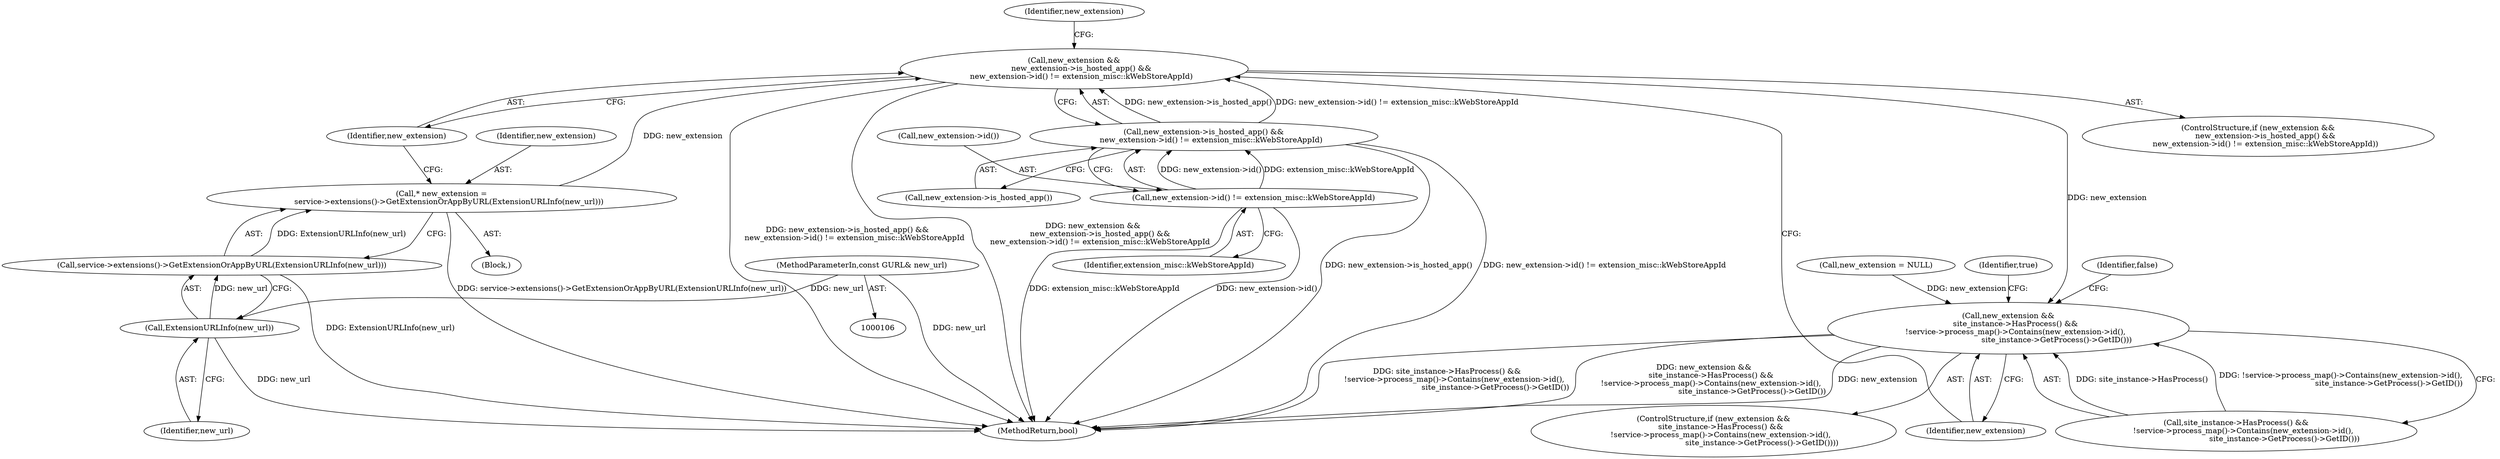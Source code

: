 digraph "0_Chrome_e9841fbdaf41b4a2baaa413f94d5c0197f9261f4@pointer" {
"1000155" [label="(Call,new_extension &&\n      new_extension->is_hosted_app() &&\n      new_extension->id() != extension_misc::kWebStoreAppId)"];
"1000149" [label="(Call,* new_extension =\n      service->extensions()->GetExtensionOrAppByURL(ExtensionURLInfo(new_url)))"];
"1000151" [label="(Call,service->extensions()->GetExtensionOrAppByURL(ExtensionURLInfo(new_url)))"];
"1000152" [label="(Call,ExtensionURLInfo(new_url))"];
"1000109" [label="(MethodParameterIn,const GURL& new_url)"];
"1000157" [label="(Call,new_extension->is_hosted_app() &&\n      new_extension->id() != extension_misc::kWebStoreAppId)"];
"1000159" [label="(Call,new_extension->id() != extension_misc::kWebStoreAppId)"];
"1000166" [label="(Call,new_extension &&\n      site_instance->HasProcess() &&\n      !service->process_map()->Contains(new_extension->id(),\n                                        site_instance->GetProcess()->GetID()))"];
"1000110" [label="(Block,)"];
"1000159" [label="(Call,new_extension->id() != extension_misc::kWebStoreAppId)"];
"1000177" [label="(Identifier,false)"];
"1000166" [label="(Call,new_extension &&\n      site_instance->HasProcess() &&\n      !service->process_map()->Contains(new_extension->id(),\n                                        site_instance->GetProcess()->GetID()))"];
"1000158" [label="(Call,new_extension->is_hosted_app())"];
"1000162" [label="(Call,new_extension = NULL)"];
"1000178" [label="(MethodReturn,bool)"];
"1000153" [label="(Identifier,new_url)"];
"1000163" [label="(Identifier,new_extension)"];
"1000151" [label="(Call,service->extensions()->GetExtensionOrAppByURL(ExtensionURLInfo(new_url)))"];
"1000175" [label="(Identifier,true)"];
"1000160" [label="(Call,new_extension->id())"];
"1000109" [label="(MethodParameterIn,const GURL& new_url)"];
"1000154" [label="(ControlStructure,if (new_extension &&\n      new_extension->is_hosted_app() &&\n      new_extension->id() != extension_misc::kWebStoreAppId))"];
"1000161" [label="(Identifier,extension_misc::kWebStoreAppId)"];
"1000155" [label="(Call,new_extension &&\n      new_extension->is_hosted_app() &&\n      new_extension->id() != extension_misc::kWebStoreAppId)"];
"1000152" [label="(Call,ExtensionURLInfo(new_url))"];
"1000157" [label="(Call,new_extension->is_hosted_app() &&\n      new_extension->id() != extension_misc::kWebStoreAppId)"];
"1000149" [label="(Call,* new_extension =\n      service->extensions()->GetExtensionOrAppByURL(ExtensionURLInfo(new_url)))"];
"1000165" [label="(ControlStructure,if (new_extension &&\n      site_instance->HasProcess() &&\n      !service->process_map()->Contains(new_extension->id(),\n                                        site_instance->GetProcess()->GetID())))"];
"1000156" [label="(Identifier,new_extension)"];
"1000150" [label="(Identifier,new_extension)"];
"1000167" [label="(Identifier,new_extension)"];
"1000168" [label="(Call,site_instance->HasProcess() &&\n      !service->process_map()->Contains(new_extension->id(),\n                                        site_instance->GetProcess()->GetID()))"];
"1000155" -> "1000154"  [label="AST: "];
"1000155" -> "1000156"  [label="CFG: "];
"1000155" -> "1000157"  [label="CFG: "];
"1000156" -> "1000155"  [label="AST: "];
"1000157" -> "1000155"  [label="AST: "];
"1000163" -> "1000155"  [label="CFG: "];
"1000167" -> "1000155"  [label="CFG: "];
"1000155" -> "1000178"  [label="DDG: new_extension->is_hosted_app() &&\n      new_extension->id() != extension_misc::kWebStoreAppId"];
"1000155" -> "1000178"  [label="DDG: new_extension &&\n      new_extension->is_hosted_app() &&\n      new_extension->id() != extension_misc::kWebStoreAppId"];
"1000149" -> "1000155"  [label="DDG: new_extension"];
"1000157" -> "1000155"  [label="DDG: new_extension->is_hosted_app()"];
"1000157" -> "1000155"  [label="DDG: new_extension->id() != extension_misc::kWebStoreAppId"];
"1000155" -> "1000166"  [label="DDG: new_extension"];
"1000149" -> "1000110"  [label="AST: "];
"1000149" -> "1000151"  [label="CFG: "];
"1000150" -> "1000149"  [label="AST: "];
"1000151" -> "1000149"  [label="AST: "];
"1000156" -> "1000149"  [label="CFG: "];
"1000149" -> "1000178"  [label="DDG: service->extensions()->GetExtensionOrAppByURL(ExtensionURLInfo(new_url))"];
"1000151" -> "1000149"  [label="DDG: ExtensionURLInfo(new_url)"];
"1000151" -> "1000152"  [label="CFG: "];
"1000152" -> "1000151"  [label="AST: "];
"1000151" -> "1000178"  [label="DDG: ExtensionURLInfo(new_url)"];
"1000152" -> "1000151"  [label="DDG: new_url"];
"1000152" -> "1000153"  [label="CFG: "];
"1000153" -> "1000152"  [label="AST: "];
"1000152" -> "1000178"  [label="DDG: new_url"];
"1000109" -> "1000152"  [label="DDG: new_url"];
"1000109" -> "1000106"  [label="AST: "];
"1000109" -> "1000178"  [label="DDG: new_url"];
"1000157" -> "1000158"  [label="CFG: "];
"1000157" -> "1000159"  [label="CFG: "];
"1000158" -> "1000157"  [label="AST: "];
"1000159" -> "1000157"  [label="AST: "];
"1000157" -> "1000178"  [label="DDG: new_extension->id() != extension_misc::kWebStoreAppId"];
"1000157" -> "1000178"  [label="DDG: new_extension->is_hosted_app()"];
"1000159" -> "1000157"  [label="DDG: new_extension->id()"];
"1000159" -> "1000157"  [label="DDG: extension_misc::kWebStoreAppId"];
"1000159" -> "1000161"  [label="CFG: "];
"1000160" -> "1000159"  [label="AST: "];
"1000161" -> "1000159"  [label="AST: "];
"1000159" -> "1000178"  [label="DDG: new_extension->id()"];
"1000159" -> "1000178"  [label="DDG: extension_misc::kWebStoreAppId"];
"1000166" -> "1000165"  [label="AST: "];
"1000166" -> "1000167"  [label="CFG: "];
"1000166" -> "1000168"  [label="CFG: "];
"1000167" -> "1000166"  [label="AST: "];
"1000168" -> "1000166"  [label="AST: "];
"1000175" -> "1000166"  [label="CFG: "];
"1000177" -> "1000166"  [label="CFG: "];
"1000166" -> "1000178"  [label="DDG: site_instance->HasProcess() &&\n      !service->process_map()->Contains(new_extension->id(),\n                                        site_instance->GetProcess()->GetID())"];
"1000166" -> "1000178"  [label="DDG: new_extension &&\n      site_instance->HasProcess() &&\n      !service->process_map()->Contains(new_extension->id(),\n                                        site_instance->GetProcess()->GetID())"];
"1000166" -> "1000178"  [label="DDG: new_extension"];
"1000162" -> "1000166"  [label="DDG: new_extension"];
"1000168" -> "1000166"  [label="DDG: site_instance->HasProcess()"];
"1000168" -> "1000166"  [label="DDG: !service->process_map()->Contains(new_extension->id(),\n                                        site_instance->GetProcess()->GetID())"];
}
